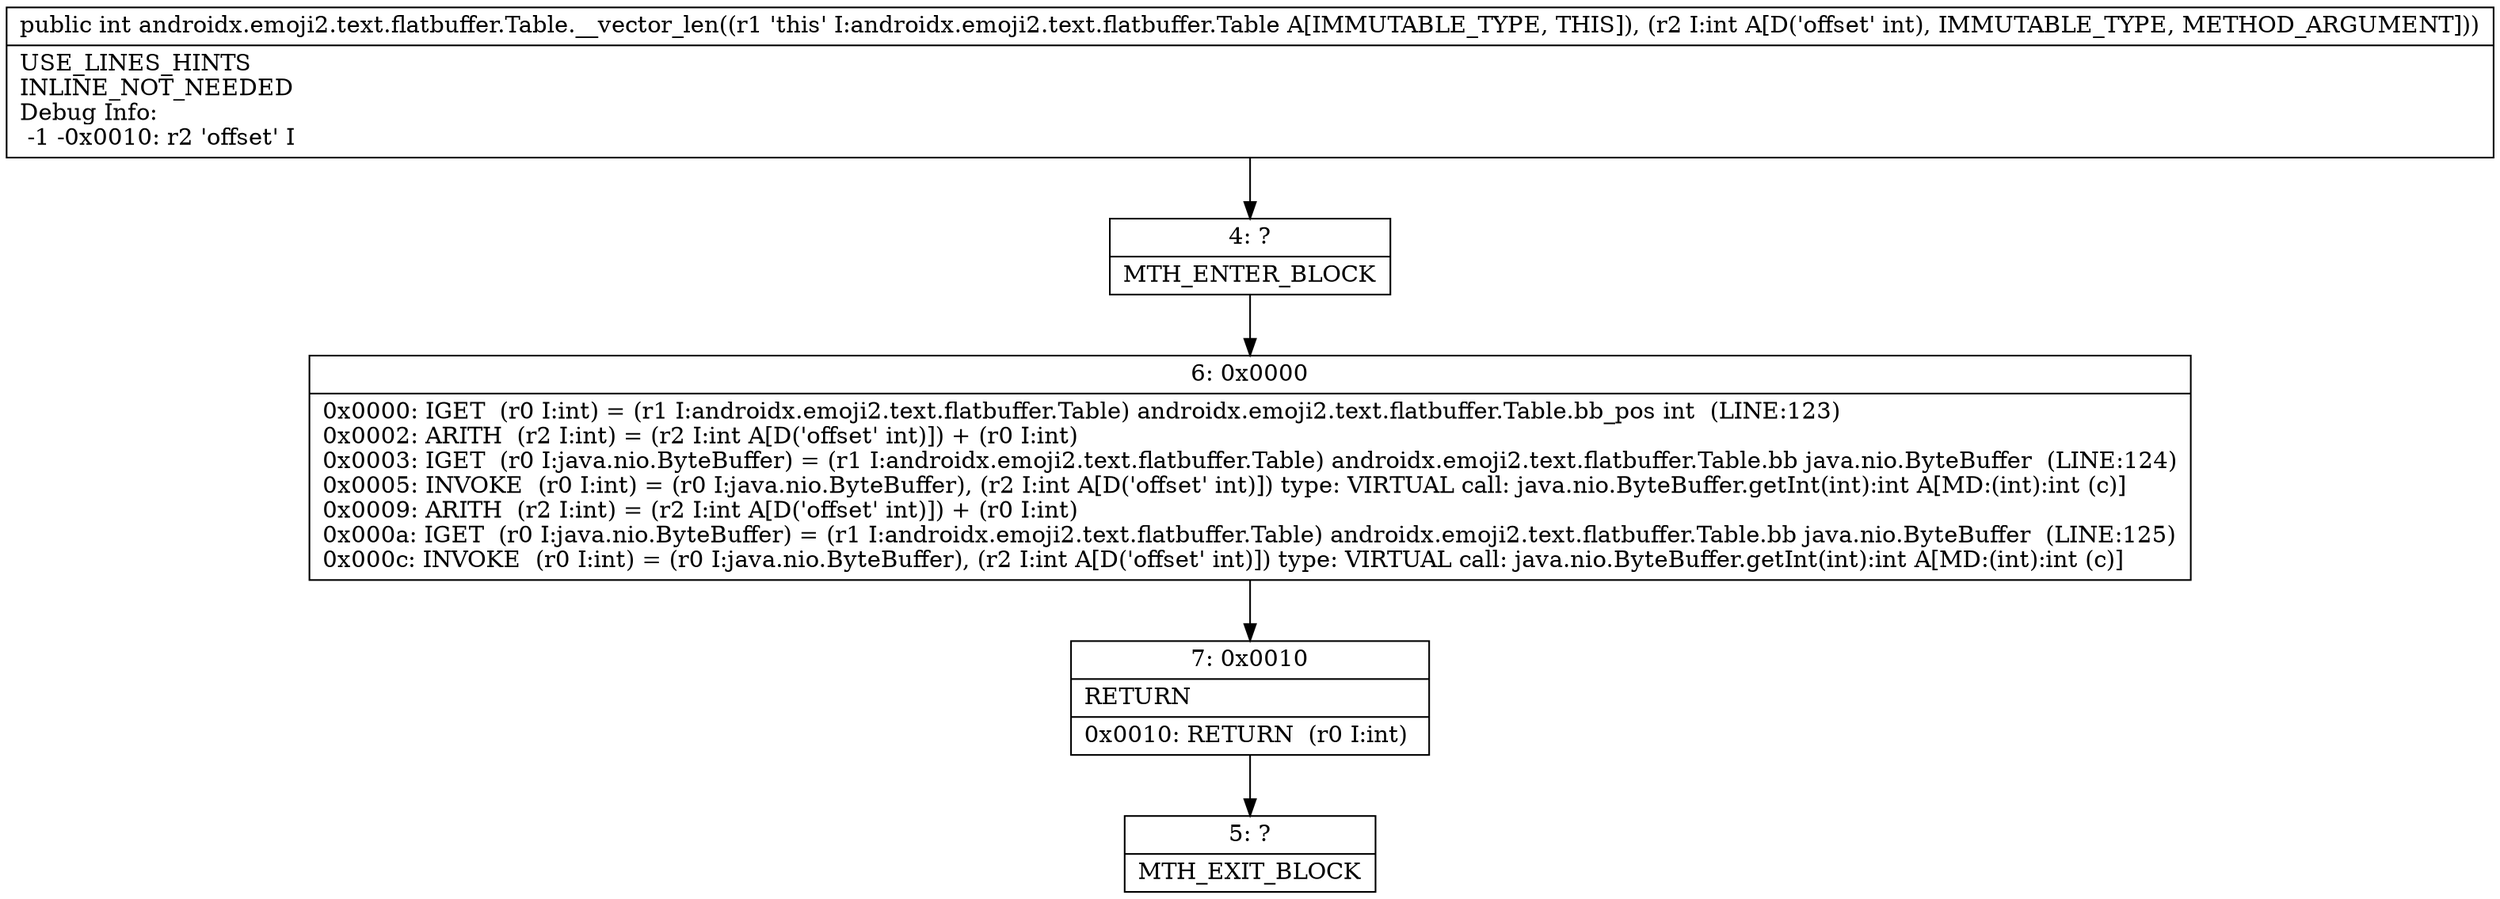 digraph "CFG forandroidx.emoji2.text.flatbuffer.Table.__vector_len(I)I" {
Node_4 [shape=record,label="{4\:\ ?|MTH_ENTER_BLOCK\l}"];
Node_6 [shape=record,label="{6\:\ 0x0000|0x0000: IGET  (r0 I:int) = (r1 I:androidx.emoji2.text.flatbuffer.Table) androidx.emoji2.text.flatbuffer.Table.bb_pos int  (LINE:123)\l0x0002: ARITH  (r2 I:int) = (r2 I:int A[D('offset' int)]) + (r0 I:int) \l0x0003: IGET  (r0 I:java.nio.ByteBuffer) = (r1 I:androidx.emoji2.text.flatbuffer.Table) androidx.emoji2.text.flatbuffer.Table.bb java.nio.ByteBuffer  (LINE:124)\l0x0005: INVOKE  (r0 I:int) = (r0 I:java.nio.ByteBuffer), (r2 I:int A[D('offset' int)]) type: VIRTUAL call: java.nio.ByteBuffer.getInt(int):int A[MD:(int):int (c)]\l0x0009: ARITH  (r2 I:int) = (r2 I:int A[D('offset' int)]) + (r0 I:int) \l0x000a: IGET  (r0 I:java.nio.ByteBuffer) = (r1 I:androidx.emoji2.text.flatbuffer.Table) androidx.emoji2.text.flatbuffer.Table.bb java.nio.ByteBuffer  (LINE:125)\l0x000c: INVOKE  (r0 I:int) = (r0 I:java.nio.ByteBuffer), (r2 I:int A[D('offset' int)]) type: VIRTUAL call: java.nio.ByteBuffer.getInt(int):int A[MD:(int):int (c)]\l}"];
Node_7 [shape=record,label="{7\:\ 0x0010|RETURN\l|0x0010: RETURN  (r0 I:int) \l}"];
Node_5 [shape=record,label="{5\:\ ?|MTH_EXIT_BLOCK\l}"];
MethodNode[shape=record,label="{public int androidx.emoji2.text.flatbuffer.Table.__vector_len((r1 'this' I:androidx.emoji2.text.flatbuffer.Table A[IMMUTABLE_TYPE, THIS]), (r2 I:int A[D('offset' int), IMMUTABLE_TYPE, METHOD_ARGUMENT]))  | USE_LINES_HINTS\lINLINE_NOT_NEEDED\lDebug Info:\l  \-1 \-0x0010: r2 'offset' I\l}"];
MethodNode -> Node_4;Node_4 -> Node_6;
Node_6 -> Node_7;
Node_7 -> Node_5;
}

